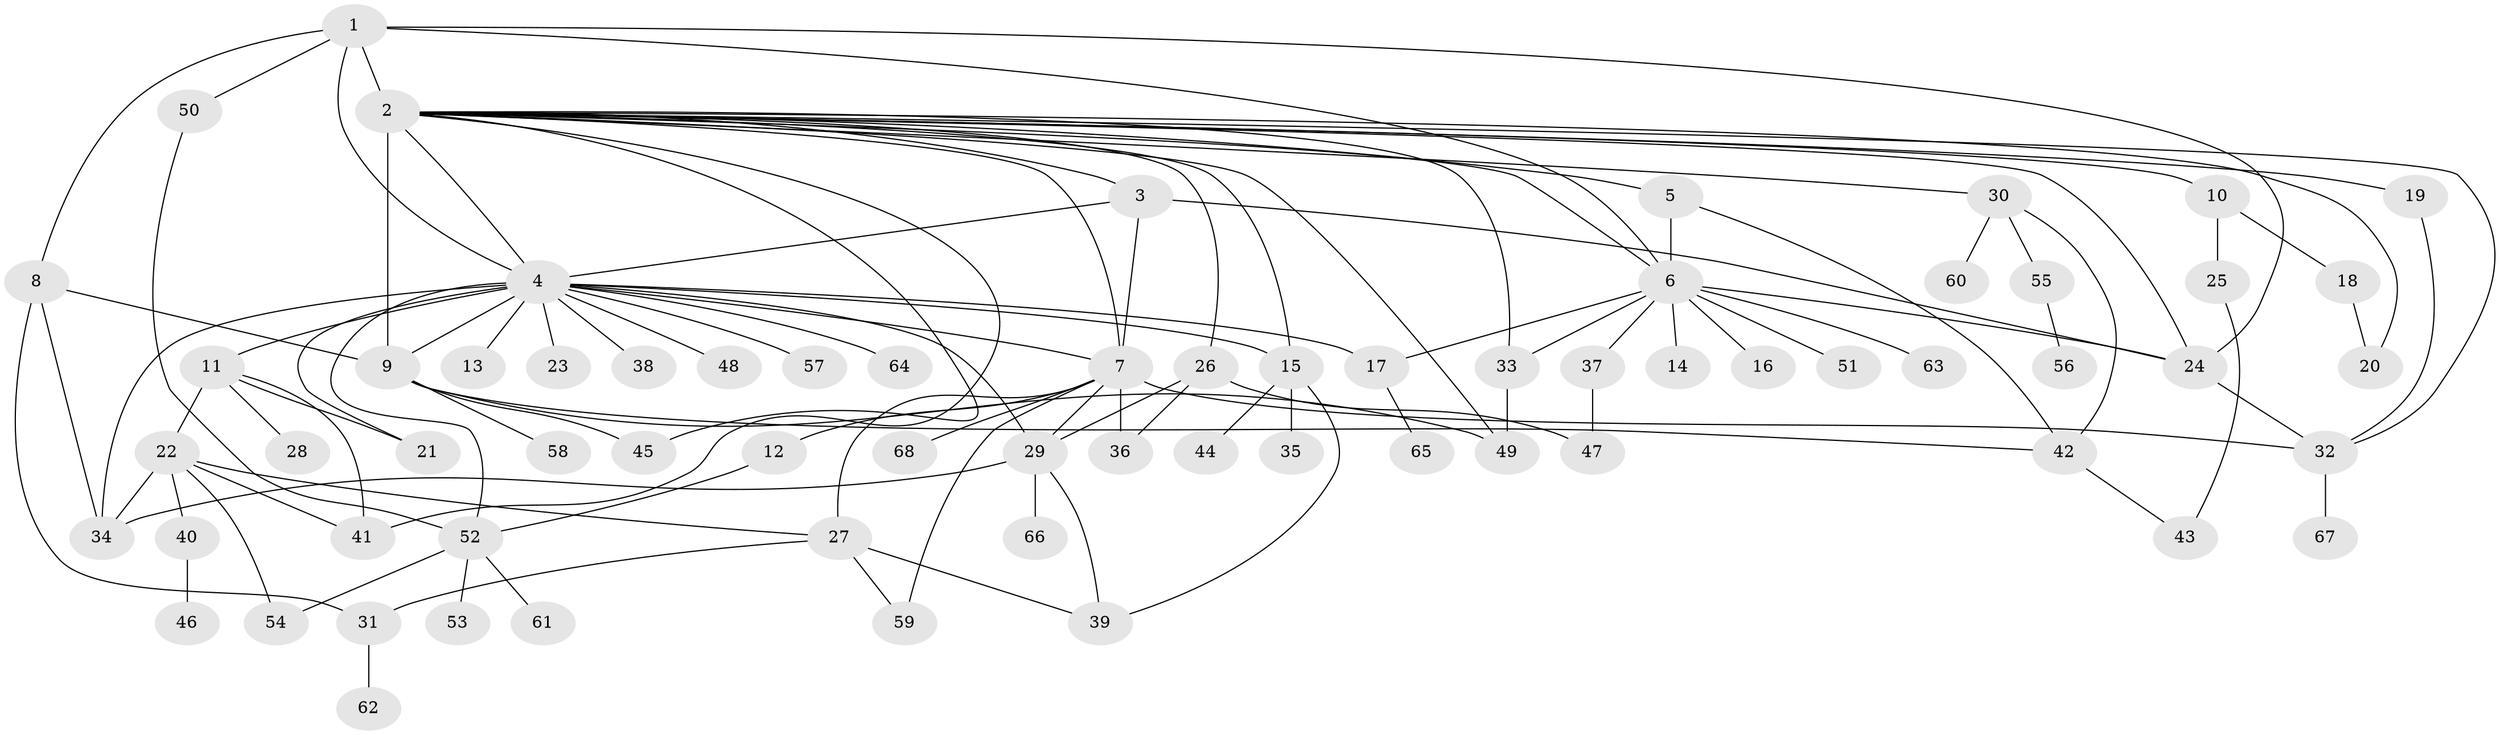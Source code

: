 // original degree distribution, {7: 0.02962962962962963, 50: 0.007407407407407408, 2: 0.15555555555555556, 5: 0.022222222222222223, 22: 0.007407407407407408, 4: 0.0962962962962963, 13: 0.007407407407407408, 14: 0.007407407407407408, 1: 0.5111111111111111, 6: 0.014814814814814815, 3: 0.14074074074074075}
// Generated by graph-tools (version 1.1) at 2025/35/03/09/25 02:35:20]
// undirected, 68 vertices, 109 edges
graph export_dot {
graph [start="1"]
  node [color=gray90,style=filled];
  1;
  2;
  3;
  4;
  5;
  6;
  7;
  8;
  9;
  10;
  11;
  12;
  13;
  14;
  15;
  16;
  17;
  18;
  19;
  20;
  21;
  22;
  23;
  24;
  25;
  26;
  27;
  28;
  29;
  30;
  31;
  32;
  33;
  34;
  35;
  36;
  37;
  38;
  39;
  40;
  41;
  42;
  43;
  44;
  45;
  46;
  47;
  48;
  49;
  50;
  51;
  52;
  53;
  54;
  55;
  56;
  57;
  58;
  59;
  60;
  61;
  62;
  63;
  64;
  65;
  66;
  67;
  68;
  1 -- 2 [weight=1.0];
  1 -- 4 [weight=1.0];
  1 -- 6 [weight=1.0];
  1 -- 8 [weight=1.0];
  1 -- 24 [weight=1.0];
  1 -- 50 [weight=1.0];
  2 -- 3 [weight=1.0];
  2 -- 4 [weight=1.0];
  2 -- 5 [weight=1.0];
  2 -- 6 [weight=1.0];
  2 -- 7 [weight=1.0];
  2 -- 9 [weight=24.0];
  2 -- 10 [weight=1.0];
  2 -- 15 [weight=1.0];
  2 -- 19 [weight=1.0];
  2 -- 20 [weight=1.0];
  2 -- 24 [weight=1.0];
  2 -- 26 [weight=2.0];
  2 -- 30 [weight=1.0];
  2 -- 32 [weight=1.0];
  2 -- 33 [weight=1.0];
  2 -- 41 [weight=1.0];
  2 -- 45 [weight=1.0];
  2 -- 49 [weight=1.0];
  3 -- 4 [weight=1.0];
  3 -- 7 [weight=1.0];
  3 -- 24 [weight=1.0];
  4 -- 7 [weight=1.0];
  4 -- 9 [weight=2.0];
  4 -- 11 [weight=1.0];
  4 -- 13 [weight=1.0];
  4 -- 15 [weight=1.0];
  4 -- 17 [weight=1.0];
  4 -- 21 [weight=1.0];
  4 -- 23 [weight=1.0];
  4 -- 29 [weight=1.0];
  4 -- 34 [weight=2.0];
  4 -- 38 [weight=1.0];
  4 -- 48 [weight=1.0];
  4 -- 52 [weight=1.0];
  4 -- 57 [weight=1.0];
  4 -- 64 [weight=1.0];
  5 -- 6 [weight=1.0];
  5 -- 42 [weight=1.0];
  6 -- 14 [weight=1.0];
  6 -- 16 [weight=1.0];
  6 -- 17 [weight=1.0];
  6 -- 24 [weight=1.0];
  6 -- 33 [weight=1.0];
  6 -- 37 [weight=1.0];
  6 -- 51 [weight=1.0];
  6 -- 63 [weight=1.0];
  7 -- 12 [weight=1.0];
  7 -- 27 [weight=1.0];
  7 -- 29 [weight=1.0];
  7 -- 32 [weight=2.0];
  7 -- 36 [weight=1.0];
  7 -- 59 [weight=1.0];
  7 -- 68 [weight=1.0];
  8 -- 9 [weight=1.0];
  8 -- 31 [weight=1.0];
  8 -- 34 [weight=1.0];
  9 -- 42 [weight=1.0];
  9 -- 45 [weight=1.0];
  9 -- 49 [weight=1.0];
  9 -- 58 [weight=1.0];
  10 -- 18 [weight=1.0];
  10 -- 25 [weight=1.0];
  11 -- 21 [weight=1.0];
  11 -- 22 [weight=1.0];
  11 -- 28 [weight=1.0];
  11 -- 41 [weight=1.0];
  12 -- 52 [weight=1.0];
  15 -- 35 [weight=1.0];
  15 -- 39 [weight=1.0];
  15 -- 44 [weight=1.0];
  17 -- 65 [weight=1.0];
  18 -- 20 [weight=1.0];
  19 -- 32 [weight=1.0];
  22 -- 27 [weight=1.0];
  22 -- 34 [weight=1.0];
  22 -- 40 [weight=1.0];
  22 -- 41 [weight=1.0];
  22 -- 54 [weight=1.0];
  24 -- 32 [weight=1.0];
  25 -- 43 [weight=1.0];
  26 -- 29 [weight=1.0];
  26 -- 36 [weight=2.0];
  26 -- 47 [weight=1.0];
  27 -- 31 [weight=1.0];
  27 -- 39 [weight=1.0];
  27 -- 59 [weight=1.0];
  29 -- 34 [weight=1.0];
  29 -- 39 [weight=1.0];
  29 -- 66 [weight=1.0];
  30 -- 42 [weight=1.0];
  30 -- 55 [weight=1.0];
  30 -- 60 [weight=1.0];
  31 -- 62 [weight=1.0];
  32 -- 67 [weight=1.0];
  33 -- 49 [weight=1.0];
  37 -- 47 [weight=1.0];
  40 -- 46 [weight=1.0];
  42 -- 43 [weight=1.0];
  50 -- 52 [weight=1.0];
  52 -- 53 [weight=1.0];
  52 -- 54 [weight=1.0];
  52 -- 61 [weight=1.0];
  55 -- 56 [weight=1.0];
}
